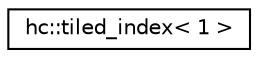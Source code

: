 digraph "Graphical Class Hierarchy"
{
  edge [fontname="Helvetica",fontsize="10",labelfontname="Helvetica",labelfontsize="10"];
  node [fontname="Helvetica",fontsize="10",shape=record];
  rankdir="LR";
  Node1 [label="hc::tiled_index\< 1 \>",height=0.2,width=0.4,color="black", fillcolor="white", style="filled",URL="$classhc_1_1tiled__index_3_011_01_4.html",tooltip="Represents a set of related indices subdivided into 1-, 2-, or 3-dimensional tiles. "];
}
